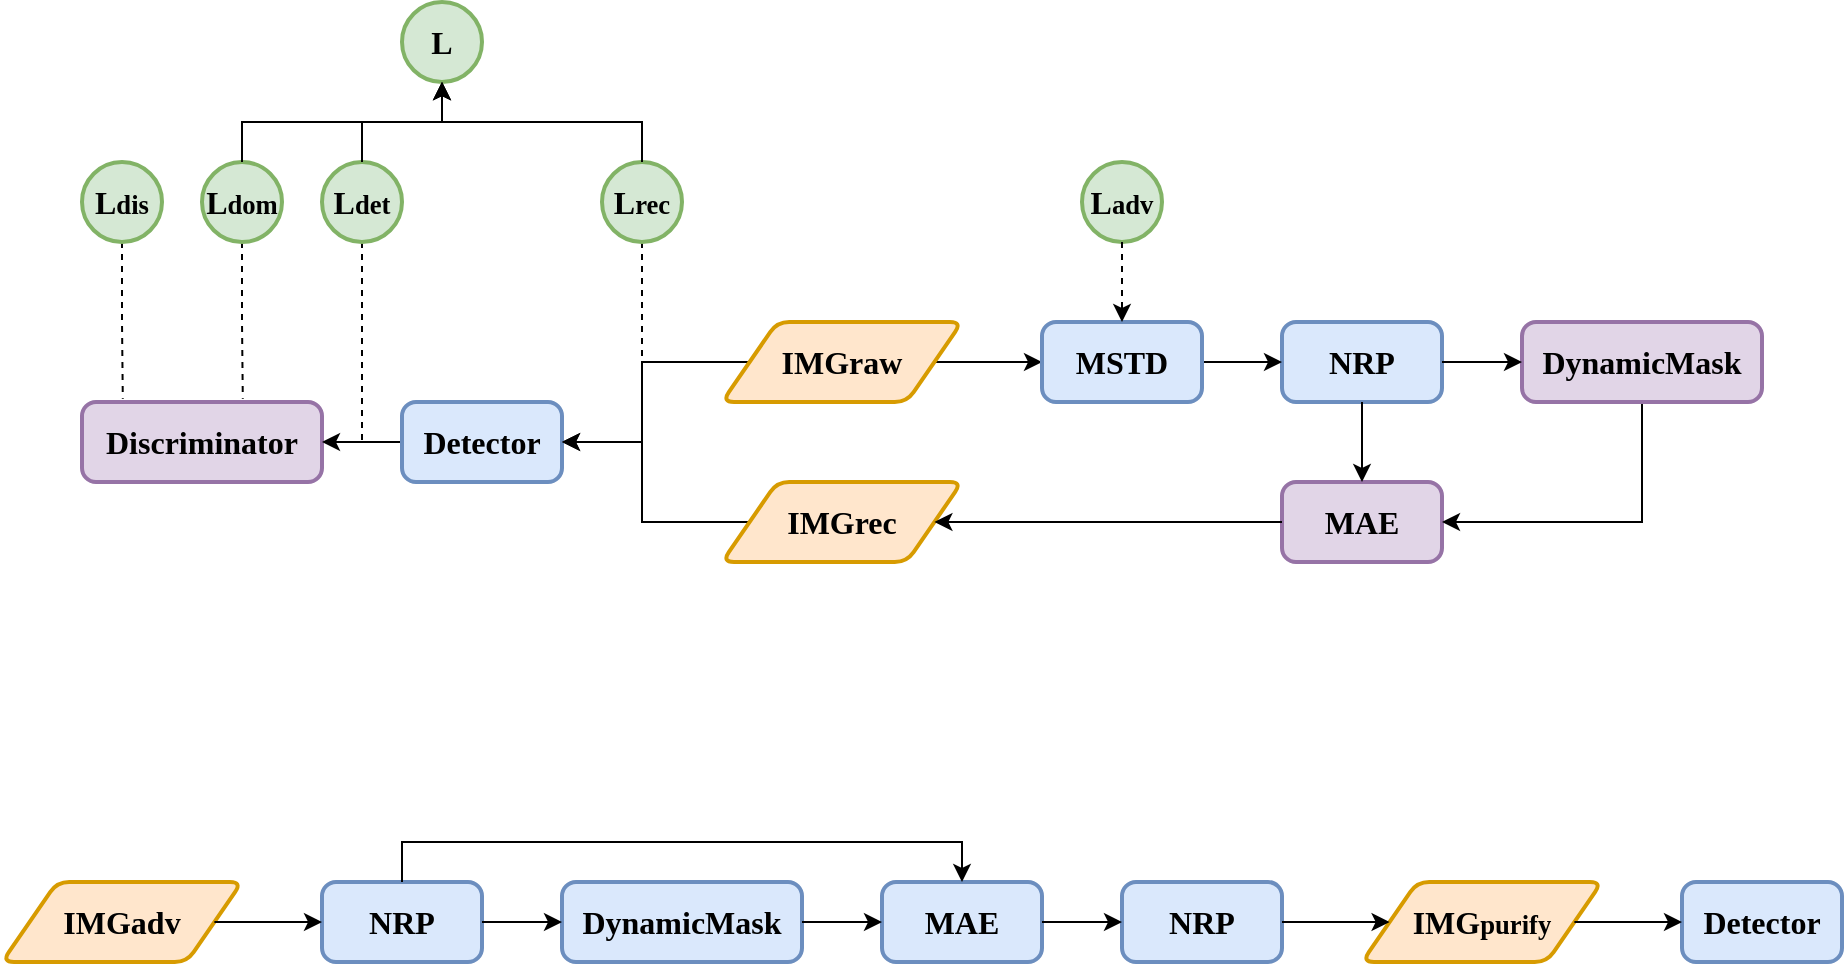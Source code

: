 <mxfile version="20.0.4" type="github">
  <diagram id="JUfm03IPXtEsRL-7KVTj" name="Page-1">
    <mxGraphModel dx="1422" dy="794" grid="1" gridSize="10" guides="1" tooltips="1" connect="1" arrows="1" fold="1" page="1" pageScale="1" pageWidth="2339" pageHeight="3300" math="0" shadow="0">
      <root>
        <mxCell id="0" />
        <mxCell id="1" parent="0" />
        <mxCell id="MZ50J_otFEHrb0MQ2-nP-43" value="" style="group" parent="1" vertex="1" connectable="0">
          <mxGeometry x="240" y="80" width="840" height="280" as="geometry" />
        </mxCell>
        <mxCell id="MZ50J_otFEHrb0MQ2-nP-8" value="&lt;b&gt;Discriminator&lt;/b&gt;" style="rounded=1;whiteSpace=wrap;html=1;absoluteArcSize=1;arcSize=14;strokeWidth=2;fontFamily=Comic Sans MS;fontSize=16;fillColor=#e1d5e7;strokeColor=#9673a6;" parent="MZ50J_otFEHrb0MQ2-nP-43" vertex="1">
          <mxGeometry y="200" width="120" height="40" as="geometry" />
        </mxCell>
        <mxCell id="MZ50J_otFEHrb0MQ2-nP-33" style="edgeStyle=orthogonalEdgeStyle;rounded=0;orthogonalLoop=1;jettySize=auto;html=1;exitX=0;exitY=0.5;exitDx=0;exitDy=0;entryX=1;entryY=0.5;entryDx=0;entryDy=0;fontFamily=Comic Sans MS;fontSize=16;" parent="MZ50J_otFEHrb0MQ2-nP-43" source="MZ50J_otFEHrb0MQ2-nP-13" target="MZ50J_otFEHrb0MQ2-nP-8" edge="1">
          <mxGeometry relative="1" as="geometry" />
        </mxCell>
        <mxCell id="MZ50J_otFEHrb0MQ2-nP-13" value="&lt;b&gt;Detector&lt;/b&gt;" style="rounded=1;whiteSpace=wrap;html=1;absoluteArcSize=1;arcSize=14;strokeWidth=2;fontFamily=Comic Sans MS;fontSize=16;fillColor=#dae8fc;strokeColor=#6c8ebf;" parent="MZ50J_otFEHrb0MQ2-nP-43" vertex="1">
          <mxGeometry x="160" y="200" width="80" height="40" as="geometry" />
        </mxCell>
        <mxCell id="MZ50J_otFEHrb0MQ2-nP-32" style="edgeStyle=orthogonalEdgeStyle;rounded=0;orthogonalLoop=1;jettySize=auto;html=1;exitX=0.5;exitY=1;exitDx=0;exitDy=0;exitPerimeter=0;fontFamily=Comic Sans MS;fontSize=16;dashed=1;endArrow=none;endFill=0;" parent="MZ50J_otFEHrb0MQ2-nP-43" source="MZ50J_otFEHrb0MQ2-nP-23" edge="1">
          <mxGeometry relative="1" as="geometry">
            <mxPoint x="280" y="180" as="targetPoint" />
          </mxGeometry>
        </mxCell>
        <mxCell id="MZ50J_otFEHrb0MQ2-nP-23" value="&lt;b&gt;L&lt;span style=&quot;font-size: 13.333px;&quot;&gt;rec&lt;/span&gt;&lt;/b&gt;" style="strokeWidth=2;html=1;shape=mxgraph.flowchart.start_2;whiteSpace=wrap;fontFamily=Comic Sans MS;fontSize=16;fillColor=#d5e8d4;strokeColor=#82b366;" parent="MZ50J_otFEHrb0MQ2-nP-43" vertex="1">
          <mxGeometry x="260" y="80" width="40" height="40" as="geometry" />
        </mxCell>
        <mxCell id="MZ50J_otFEHrb0MQ2-nP-37" style="edgeStyle=orthogonalEdgeStyle;rounded=0;orthogonalLoop=1;jettySize=auto;html=1;exitX=0.5;exitY=1;exitDx=0;exitDy=0;exitPerimeter=0;entryX=0.67;entryY=-0.04;entryDx=0;entryDy=0;entryPerimeter=0;dashed=1;fontFamily=Comic Sans MS;fontSize=16;endArrow=none;endFill=0;" parent="MZ50J_otFEHrb0MQ2-nP-43" source="MZ50J_otFEHrb0MQ2-nP-24" target="MZ50J_otFEHrb0MQ2-nP-8" edge="1">
          <mxGeometry relative="1" as="geometry" />
        </mxCell>
        <mxCell id="MZ50J_otFEHrb0MQ2-nP-24" value="&lt;b&gt;L&lt;span style=&quot;font-size: 13.333px;&quot;&gt;dom&lt;br&gt;&lt;/span&gt;&lt;/b&gt;" style="strokeWidth=2;html=1;shape=mxgraph.flowchart.start_2;whiteSpace=wrap;fontFamily=Comic Sans MS;fontSize=16;fillColor=#d5e8d4;strokeColor=#82b366;" parent="MZ50J_otFEHrb0MQ2-nP-43" vertex="1">
          <mxGeometry x="60" y="80" width="40" height="40" as="geometry" />
        </mxCell>
        <mxCell id="MZ50J_otFEHrb0MQ2-nP-38" style="edgeStyle=orthogonalEdgeStyle;rounded=0;orthogonalLoop=1;jettySize=auto;html=1;exitX=0.5;exitY=1;exitDx=0;exitDy=0;exitPerimeter=0;entryX=0.17;entryY=-0.04;entryDx=0;entryDy=0;entryPerimeter=0;dashed=1;fontFamily=Comic Sans MS;fontSize=16;endArrow=none;endFill=0;" parent="MZ50J_otFEHrb0MQ2-nP-43" source="MZ50J_otFEHrb0MQ2-nP-25" target="MZ50J_otFEHrb0MQ2-nP-8" edge="1">
          <mxGeometry relative="1" as="geometry" />
        </mxCell>
        <mxCell id="MZ50J_otFEHrb0MQ2-nP-25" value="&lt;b&gt;L&lt;span style=&quot;font-size: 13.333px;&quot;&gt;dis&lt;br&gt;&lt;/span&gt;&lt;/b&gt;" style="strokeWidth=2;html=1;shape=mxgraph.flowchart.start_2;whiteSpace=wrap;fontFamily=Comic Sans MS;fontSize=16;fillColor=#d5e8d4;strokeColor=#82b366;" parent="MZ50J_otFEHrb0MQ2-nP-43" vertex="1">
          <mxGeometry y="80" width="40" height="40" as="geometry" />
        </mxCell>
        <mxCell id="MZ50J_otFEHrb0MQ2-nP-34" style="edgeStyle=orthogonalEdgeStyle;rounded=0;orthogonalLoop=1;jettySize=auto;html=1;exitX=0.5;exitY=1;exitDx=0;exitDy=0;exitPerimeter=0;fontFamily=Comic Sans MS;fontSize=16;dashed=1;endArrow=none;endFill=0;" parent="MZ50J_otFEHrb0MQ2-nP-43" source="MZ50J_otFEHrb0MQ2-nP-26" edge="1">
          <mxGeometry relative="1" as="geometry">
            <mxPoint x="140" y="220" as="targetPoint" />
          </mxGeometry>
        </mxCell>
        <mxCell id="MZ50J_otFEHrb0MQ2-nP-26" value="&lt;b&gt;L&lt;span style=&quot;font-size: 13.333px;&quot;&gt;det&lt;br&gt;&lt;/span&gt;&lt;/b&gt;" style="strokeWidth=2;html=1;shape=mxgraph.flowchart.start_2;whiteSpace=wrap;fontFamily=Comic Sans MS;fontSize=16;fillColor=#d5e8d4;strokeColor=#82b366;" parent="MZ50J_otFEHrb0MQ2-nP-43" vertex="1">
          <mxGeometry x="120" y="80" width="40" height="40" as="geometry" />
        </mxCell>
        <mxCell id="MZ50J_otFEHrb0MQ2-nP-19" value="&lt;b&gt;L&lt;span style=&quot;font-size: 13.333px;&quot;&gt;adv&lt;/span&gt;&lt;/b&gt;" style="strokeWidth=2;html=1;shape=mxgraph.flowchart.start_2;whiteSpace=wrap;fontFamily=Comic Sans MS;fontSize=16;fillColor=#d5e8d4;strokeColor=#82b366;" parent="MZ50J_otFEHrb0MQ2-nP-43" vertex="1">
          <mxGeometry x="500" y="80" width="40" height="40" as="geometry" />
        </mxCell>
        <mxCell id="MZ50J_otFEHrb0MQ2-nP-3" style="edgeStyle=orthogonalEdgeStyle;rounded=0;orthogonalLoop=1;jettySize=auto;html=1;exitX=1;exitY=0.5;exitDx=0;exitDy=0;entryX=0;entryY=0.5;entryDx=0;entryDy=0;fontFamily=Comic Sans MS;fontSize=16;" parent="MZ50J_otFEHrb0MQ2-nP-43" source="MZ50J_otFEHrb0MQ2-nP-1" edge="1">
          <mxGeometry relative="1" as="geometry">
            <mxPoint x="480" y="180" as="targetPoint" />
          </mxGeometry>
        </mxCell>
        <mxCell id="MZ50J_otFEHrb0MQ2-nP-30" style="edgeStyle=orthogonalEdgeStyle;rounded=0;orthogonalLoop=1;jettySize=auto;html=1;exitX=0;exitY=0.5;exitDx=0;exitDy=0;entryX=1;entryY=0.5;entryDx=0;entryDy=0;fontFamily=Comic Sans MS;fontSize=16;" parent="MZ50J_otFEHrb0MQ2-nP-43" source="MZ50J_otFEHrb0MQ2-nP-1" target="MZ50J_otFEHrb0MQ2-nP-13" edge="1">
          <mxGeometry relative="1" as="geometry" />
        </mxCell>
        <mxCell id="MZ50J_otFEHrb0MQ2-nP-1" value="&lt;b&gt;&lt;font face=&quot;Comic Sans MS&quot; style=&quot;&quot;&gt;&lt;sub style=&quot;&quot;&gt;&lt;span style=&quot;font-size: 16px;&quot;&gt;IMGraw&lt;/span&gt;&lt;/sub&gt;&lt;/font&gt;&lt;/b&gt;" style="shape=parallelogram;html=1;strokeWidth=2;perimeter=parallelogramPerimeter;whiteSpace=wrap;rounded=1;arcSize=12;size=0.23;fillColor=#ffe6cc;strokeColor=#d79b00;" parent="MZ50J_otFEHrb0MQ2-nP-43" vertex="1">
          <mxGeometry x="320" y="160" width="120" height="40" as="geometry" />
        </mxCell>
        <mxCell id="MZ50J_otFEHrb0MQ2-nP-4" value="&lt;b&gt;NRP&lt;/b&gt;" style="rounded=1;whiteSpace=wrap;html=1;absoluteArcSize=1;arcSize=14;strokeWidth=2;fontFamily=Comic Sans MS;fontSize=16;fillColor=#dae8fc;strokeColor=#6c8ebf;" parent="MZ50J_otFEHrb0MQ2-nP-43" vertex="1">
          <mxGeometry x="600" y="160" width="80" height="40" as="geometry" />
        </mxCell>
        <mxCell id="MZ50J_otFEHrb0MQ2-nP-9" style="edgeStyle=orthogonalEdgeStyle;rounded=0;orthogonalLoop=1;jettySize=auto;html=1;exitX=1;exitY=0.5;exitDx=0;exitDy=0;entryX=0;entryY=0.5;entryDx=0;entryDy=0;fontFamily=Comic Sans MS;fontSize=16;" parent="MZ50J_otFEHrb0MQ2-nP-43" source="MZ50J_otFEHrb0MQ2-nP-5" target="MZ50J_otFEHrb0MQ2-nP-4" edge="1">
          <mxGeometry relative="1" as="geometry" />
        </mxCell>
        <mxCell id="MZ50J_otFEHrb0MQ2-nP-5" value="&lt;b&gt;MSTD&lt;/b&gt;" style="rounded=1;whiteSpace=wrap;html=1;absoluteArcSize=1;arcSize=14;strokeWidth=2;fontFamily=Comic Sans MS;fontSize=16;fillColor=#dae8fc;strokeColor=#6c8ebf;" parent="MZ50J_otFEHrb0MQ2-nP-43" vertex="1">
          <mxGeometry x="480" y="160" width="80" height="40" as="geometry" />
        </mxCell>
        <mxCell id="MZ50J_otFEHrb0MQ2-nP-20" style="edgeStyle=orthogonalEdgeStyle;rounded=0;orthogonalLoop=1;jettySize=auto;html=1;exitX=0.5;exitY=1;exitDx=0;exitDy=0;exitPerimeter=0;entryX=0.5;entryY=0;entryDx=0;entryDy=0;fontFamily=Comic Sans MS;fontSize=16;dashed=1;" parent="MZ50J_otFEHrb0MQ2-nP-43" source="MZ50J_otFEHrb0MQ2-nP-19" target="MZ50J_otFEHrb0MQ2-nP-5" edge="1">
          <mxGeometry relative="1" as="geometry" />
        </mxCell>
        <mxCell id="MZ50J_otFEHrb0MQ2-nP-6" value="&lt;b&gt;MAE&lt;/b&gt;" style="rounded=1;whiteSpace=wrap;html=1;absoluteArcSize=1;arcSize=14;strokeWidth=2;fontFamily=Comic Sans MS;fontSize=16;fillColor=#e1d5e7;strokeColor=#9673a6;" parent="MZ50J_otFEHrb0MQ2-nP-43" vertex="1">
          <mxGeometry x="600" y="240" width="80" height="40" as="geometry" />
        </mxCell>
        <mxCell id="MZ50J_otFEHrb0MQ2-nP-27" style="edgeStyle=orthogonalEdgeStyle;rounded=0;orthogonalLoop=1;jettySize=auto;html=1;exitX=0.5;exitY=1;exitDx=0;exitDy=0;entryX=0.5;entryY=0;entryDx=0;entryDy=0;fontFamily=Comic Sans MS;fontSize=16;" parent="MZ50J_otFEHrb0MQ2-nP-43" source="MZ50J_otFEHrb0MQ2-nP-4" target="MZ50J_otFEHrb0MQ2-nP-6" edge="1">
          <mxGeometry relative="1" as="geometry" />
        </mxCell>
        <mxCell id="MZ50J_otFEHrb0MQ2-nP-28" style="edgeStyle=orthogonalEdgeStyle;rounded=0;orthogonalLoop=1;jettySize=auto;html=1;exitX=0.5;exitY=1;exitDx=0;exitDy=0;entryX=1;entryY=0.5;entryDx=0;entryDy=0;fontFamily=Comic Sans MS;fontSize=16;" parent="MZ50J_otFEHrb0MQ2-nP-43" source="MZ50J_otFEHrb0MQ2-nP-7" target="MZ50J_otFEHrb0MQ2-nP-6" edge="1">
          <mxGeometry relative="1" as="geometry" />
        </mxCell>
        <mxCell id="MZ50J_otFEHrb0MQ2-nP-7" value="&lt;b&gt;DynamicMask&lt;/b&gt;" style="rounded=1;whiteSpace=wrap;html=1;absoluteArcSize=1;arcSize=14;strokeWidth=2;fontFamily=Comic Sans MS;fontSize=16;fillColor=#e1d5e7;strokeColor=#9673a6;" parent="MZ50J_otFEHrb0MQ2-nP-43" vertex="1">
          <mxGeometry x="720" y="160" width="120" height="40" as="geometry" />
        </mxCell>
        <mxCell id="MZ50J_otFEHrb0MQ2-nP-10" style="edgeStyle=orthogonalEdgeStyle;rounded=0;orthogonalLoop=1;jettySize=auto;html=1;exitX=1;exitY=0.5;exitDx=0;exitDy=0;entryX=0;entryY=0.5;entryDx=0;entryDy=0;fontFamily=Comic Sans MS;fontSize=16;" parent="MZ50J_otFEHrb0MQ2-nP-43" source="MZ50J_otFEHrb0MQ2-nP-4" target="MZ50J_otFEHrb0MQ2-nP-7" edge="1">
          <mxGeometry relative="1" as="geometry" />
        </mxCell>
        <mxCell id="MZ50J_otFEHrb0MQ2-nP-31" style="edgeStyle=orthogonalEdgeStyle;rounded=0;orthogonalLoop=1;jettySize=auto;html=1;exitX=0;exitY=0.5;exitDx=0;exitDy=0;entryX=1;entryY=0.5;entryDx=0;entryDy=0;fontFamily=Comic Sans MS;fontSize=16;" parent="MZ50J_otFEHrb0MQ2-nP-43" source="MZ50J_otFEHrb0MQ2-nP-14" target="MZ50J_otFEHrb0MQ2-nP-13" edge="1">
          <mxGeometry relative="1" as="geometry" />
        </mxCell>
        <mxCell id="MZ50J_otFEHrb0MQ2-nP-14" value="&lt;b&gt;&lt;font face=&quot;Comic Sans MS&quot; style=&quot;&quot;&gt;&lt;sub style=&quot;&quot;&gt;&lt;span style=&quot;font-size: 16px;&quot;&gt;IMGrec&lt;/span&gt;&lt;/sub&gt;&lt;/font&gt;&lt;/b&gt;" style="shape=parallelogram;html=1;strokeWidth=2;perimeter=parallelogramPerimeter;whiteSpace=wrap;rounded=1;arcSize=12;size=0.23;fillColor=#ffe6cc;strokeColor=#d79b00;" parent="MZ50J_otFEHrb0MQ2-nP-43" vertex="1">
          <mxGeometry x="320" y="240" width="120" height="40" as="geometry" />
        </mxCell>
        <mxCell id="MZ50J_otFEHrb0MQ2-nP-29" style="edgeStyle=orthogonalEdgeStyle;rounded=0;orthogonalLoop=1;jettySize=auto;html=1;exitX=0;exitY=0.5;exitDx=0;exitDy=0;fontFamily=Comic Sans MS;fontSize=16;" parent="MZ50J_otFEHrb0MQ2-nP-43" source="MZ50J_otFEHrb0MQ2-nP-6" target="MZ50J_otFEHrb0MQ2-nP-14" edge="1">
          <mxGeometry relative="1" as="geometry" />
        </mxCell>
        <mxCell id="MZ50J_otFEHrb0MQ2-nP-39" value="&lt;b&gt;L&lt;span style=&quot;font-size: 13.333px;&quot;&gt;&lt;br&gt;&lt;/span&gt;&lt;/b&gt;" style="strokeWidth=2;html=1;shape=mxgraph.flowchart.start_2;whiteSpace=wrap;fontFamily=Comic Sans MS;fontSize=16;fillColor=#d5e8d4;strokeColor=#82b366;" parent="MZ50J_otFEHrb0MQ2-nP-43" vertex="1">
          <mxGeometry x="160" width="40" height="40" as="geometry" />
        </mxCell>
        <mxCell id="MZ50J_otFEHrb0MQ2-nP-42" style="edgeStyle=orthogonalEdgeStyle;rounded=0;orthogonalLoop=1;jettySize=auto;html=1;exitX=0.5;exitY=0;exitDx=0;exitDy=0;exitPerimeter=0;entryX=0.5;entryY=1;entryDx=0;entryDy=0;entryPerimeter=0;fontFamily=Comic Sans MS;fontSize=16;endArrow=classic;endFill=1;" parent="MZ50J_otFEHrb0MQ2-nP-43" source="MZ50J_otFEHrb0MQ2-nP-23" target="MZ50J_otFEHrb0MQ2-nP-39" edge="1">
          <mxGeometry relative="1" as="geometry" />
        </mxCell>
        <mxCell id="MZ50J_otFEHrb0MQ2-nP-40" style="edgeStyle=orthogonalEdgeStyle;rounded=0;orthogonalLoop=1;jettySize=auto;html=1;exitX=0.5;exitY=0;exitDx=0;exitDy=0;exitPerimeter=0;entryX=0.5;entryY=1;entryDx=0;entryDy=0;entryPerimeter=0;fontFamily=Comic Sans MS;fontSize=16;endArrow=classic;endFill=1;" parent="MZ50J_otFEHrb0MQ2-nP-43" source="MZ50J_otFEHrb0MQ2-nP-24" target="MZ50J_otFEHrb0MQ2-nP-39" edge="1">
          <mxGeometry relative="1" as="geometry" />
        </mxCell>
        <mxCell id="MZ50J_otFEHrb0MQ2-nP-41" style="edgeStyle=orthogonalEdgeStyle;rounded=0;orthogonalLoop=1;jettySize=auto;html=1;exitX=0.5;exitY=0;exitDx=0;exitDy=0;exitPerimeter=0;entryX=0.5;entryY=1;entryDx=0;entryDy=0;entryPerimeter=0;fontFamily=Comic Sans MS;fontSize=16;endArrow=classic;endFill=1;" parent="MZ50J_otFEHrb0MQ2-nP-43" source="MZ50J_otFEHrb0MQ2-nP-26" target="MZ50J_otFEHrb0MQ2-nP-39" edge="1">
          <mxGeometry relative="1" as="geometry" />
        </mxCell>
        <mxCell id="MZ50J_otFEHrb0MQ2-nP-64" value="" style="group" parent="1" vertex="1" connectable="0">
          <mxGeometry x="200" y="520" width="920" height="40" as="geometry" />
        </mxCell>
        <mxCell id="MZ50J_otFEHrb0MQ2-nP-44" value="&lt;b&gt;&lt;font face=&quot;Comic Sans MS&quot; style=&quot;&quot;&gt;&lt;sub style=&quot;&quot;&gt;&lt;span style=&quot;font-size: 16px;&quot;&gt;IMGadv&lt;/span&gt;&lt;/sub&gt;&lt;/font&gt;&lt;/b&gt;" style="shape=parallelogram;html=1;strokeWidth=2;perimeter=parallelogramPerimeter;whiteSpace=wrap;rounded=1;arcSize=12;size=0.23;fillColor=#ffe6cc;strokeColor=#d79b00;" parent="MZ50J_otFEHrb0MQ2-nP-64" vertex="1">
          <mxGeometry width="120" height="40" as="geometry" />
        </mxCell>
        <mxCell id="MZ50J_otFEHrb0MQ2-nP-45" value="&lt;b&gt;NRP&lt;/b&gt;" style="rounded=1;whiteSpace=wrap;html=1;absoluteArcSize=1;arcSize=14;strokeWidth=2;fontFamily=Comic Sans MS;fontSize=16;fillColor=#dae8fc;strokeColor=#6c8ebf;" parent="MZ50J_otFEHrb0MQ2-nP-64" vertex="1">
          <mxGeometry x="160" width="80" height="40" as="geometry" />
        </mxCell>
        <mxCell id="MZ50J_otFEHrb0MQ2-nP-49" style="edgeStyle=orthogonalEdgeStyle;rounded=0;orthogonalLoop=1;jettySize=auto;html=1;exitX=1;exitY=0.5;exitDx=0;exitDy=0;entryX=0;entryY=0.5;entryDx=0;entryDy=0;fontFamily=Comic Sans MS;fontSize=16;endArrow=classic;endFill=1;" parent="MZ50J_otFEHrb0MQ2-nP-64" source="MZ50J_otFEHrb0MQ2-nP-44" target="MZ50J_otFEHrb0MQ2-nP-45" edge="1">
          <mxGeometry relative="1" as="geometry" />
        </mxCell>
        <mxCell id="MZ50J_otFEHrb0MQ2-nP-46" value="&lt;b&gt;DynamicMask&lt;/b&gt;" style="rounded=1;whiteSpace=wrap;html=1;absoluteArcSize=1;arcSize=14;strokeWidth=2;fontFamily=Comic Sans MS;fontSize=16;fillColor=#dae8fc;strokeColor=#6c8ebf;" parent="MZ50J_otFEHrb0MQ2-nP-64" vertex="1">
          <mxGeometry x="280" width="120" height="40" as="geometry" />
        </mxCell>
        <mxCell id="MZ50J_otFEHrb0MQ2-nP-52" style="edgeStyle=orthogonalEdgeStyle;rounded=0;orthogonalLoop=1;jettySize=auto;html=1;exitX=1;exitY=0.5;exitDx=0;exitDy=0;entryX=0;entryY=0.5;entryDx=0;entryDy=0;fontFamily=Comic Sans MS;fontSize=16;endArrow=classic;endFill=1;" parent="MZ50J_otFEHrb0MQ2-nP-64" source="MZ50J_otFEHrb0MQ2-nP-45" target="MZ50J_otFEHrb0MQ2-nP-46" edge="1">
          <mxGeometry relative="1" as="geometry" />
        </mxCell>
        <mxCell id="MZ50J_otFEHrb0MQ2-nP-47" value="&lt;b&gt;MAE&lt;/b&gt;" style="rounded=1;whiteSpace=wrap;html=1;absoluteArcSize=1;arcSize=14;strokeWidth=2;fontFamily=Comic Sans MS;fontSize=16;fillColor=#dae8fc;strokeColor=#6c8ebf;" parent="MZ50J_otFEHrb0MQ2-nP-64" vertex="1">
          <mxGeometry x="440" width="80" height="40" as="geometry" />
        </mxCell>
        <mxCell id="MZ50J_otFEHrb0MQ2-nP-63" style="edgeStyle=orthogonalEdgeStyle;rounded=0;orthogonalLoop=1;jettySize=auto;html=1;exitX=0.5;exitY=0;exitDx=0;exitDy=0;entryX=0.5;entryY=0;entryDx=0;entryDy=0;fontFamily=Comic Sans MS;fontSize=16;endArrow=classic;endFill=1;" parent="MZ50J_otFEHrb0MQ2-nP-64" source="MZ50J_otFEHrb0MQ2-nP-45" target="MZ50J_otFEHrb0MQ2-nP-47" edge="1">
          <mxGeometry relative="1" as="geometry" />
        </mxCell>
        <mxCell id="MZ50J_otFEHrb0MQ2-nP-59" style="edgeStyle=orthogonalEdgeStyle;rounded=0;orthogonalLoop=1;jettySize=auto;html=1;exitX=1;exitY=0.5;exitDx=0;exitDy=0;entryX=0;entryY=0.5;entryDx=0;entryDy=0;fontFamily=Comic Sans MS;fontSize=16;endArrow=classic;endFill=1;" parent="MZ50J_otFEHrb0MQ2-nP-64" source="MZ50J_otFEHrb0MQ2-nP-46" target="MZ50J_otFEHrb0MQ2-nP-47" edge="1">
          <mxGeometry relative="1" as="geometry" />
        </mxCell>
        <mxCell id="MZ50J_otFEHrb0MQ2-nP-50" value="&lt;b&gt;NRP&lt;/b&gt;" style="rounded=1;whiteSpace=wrap;html=1;absoluteArcSize=1;arcSize=14;strokeWidth=2;fontFamily=Comic Sans MS;fontSize=16;fillColor=#dae8fc;strokeColor=#6c8ebf;" parent="MZ50J_otFEHrb0MQ2-nP-64" vertex="1">
          <mxGeometry x="560" width="80" height="40" as="geometry" />
        </mxCell>
        <mxCell id="MZ50J_otFEHrb0MQ2-nP-60" style="edgeStyle=orthogonalEdgeStyle;rounded=0;orthogonalLoop=1;jettySize=auto;html=1;exitX=1;exitY=0.5;exitDx=0;exitDy=0;entryX=0;entryY=0.5;entryDx=0;entryDy=0;fontFamily=Comic Sans MS;fontSize=16;endArrow=classic;endFill=1;" parent="MZ50J_otFEHrb0MQ2-nP-64" source="MZ50J_otFEHrb0MQ2-nP-47" target="MZ50J_otFEHrb0MQ2-nP-50" edge="1">
          <mxGeometry relative="1" as="geometry" />
        </mxCell>
        <mxCell id="MZ50J_otFEHrb0MQ2-nP-51" value="&lt;b&gt;&lt;font face=&quot;Comic Sans MS&quot; style=&quot;font-size: 16px;&quot;&gt;IMG&lt;/font&gt;&lt;font face=&quot;Comic Sans MS&quot; style=&quot;font-size: 13.333px;&quot;&gt;purify&lt;/font&gt;&lt;/b&gt;" style="shape=parallelogram;html=1;strokeWidth=2;perimeter=parallelogramPerimeter;whiteSpace=wrap;rounded=1;arcSize=12;size=0.23;fillColor=#ffe6cc;strokeColor=#d79b00;" parent="MZ50J_otFEHrb0MQ2-nP-64" vertex="1">
          <mxGeometry x="680" width="120" height="40" as="geometry" />
        </mxCell>
        <mxCell id="MZ50J_otFEHrb0MQ2-nP-61" style="edgeStyle=orthogonalEdgeStyle;rounded=0;orthogonalLoop=1;jettySize=auto;html=1;exitX=1;exitY=0.5;exitDx=0;exitDy=0;entryX=0;entryY=0.5;entryDx=0;entryDy=0;fontFamily=Comic Sans MS;fontSize=16;endArrow=classic;endFill=1;" parent="MZ50J_otFEHrb0MQ2-nP-64" source="MZ50J_otFEHrb0MQ2-nP-50" target="MZ50J_otFEHrb0MQ2-nP-51" edge="1">
          <mxGeometry relative="1" as="geometry" />
        </mxCell>
        <mxCell id="MZ50J_otFEHrb0MQ2-nP-58" value="&lt;b&gt;Detector&lt;/b&gt;" style="rounded=1;whiteSpace=wrap;html=1;absoluteArcSize=1;arcSize=14;strokeWidth=2;fontFamily=Comic Sans MS;fontSize=16;fillColor=#dae8fc;strokeColor=#6c8ebf;" parent="MZ50J_otFEHrb0MQ2-nP-64" vertex="1">
          <mxGeometry x="840" width="80" height="40" as="geometry" />
        </mxCell>
        <mxCell id="MZ50J_otFEHrb0MQ2-nP-62" style="edgeStyle=orthogonalEdgeStyle;rounded=0;orthogonalLoop=1;jettySize=auto;html=1;exitX=1;exitY=0.5;exitDx=0;exitDy=0;entryX=0;entryY=0.5;entryDx=0;entryDy=0;fontFamily=Comic Sans MS;fontSize=16;endArrow=classic;endFill=1;" parent="MZ50J_otFEHrb0MQ2-nP-64" source="MZ50J_otFEHrb0MQ2-nP-51" target="MZ50J_otFEHrb0MQ2-nP-58" edge="1">
          <mxGeometry relative="1" as="geometry" />
        </mxCell>
      </root>
    </mxGraphModel>
  </diagram>
</mxfile>
